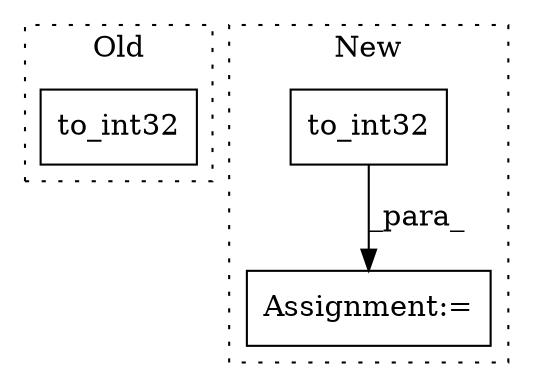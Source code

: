 digraph G {
subgraph cluster0 {
1 [label="to_int32" a="32" s="6827,6842" l="9,1" shape="box"];
label = "Old";
style="dotted";
}
subgraph cluster1 {
2 [label="to_int32" a="32" s="6571,6615" l="9,1" shape="box"];
3 [label="Assignment:=" a="7" s="7267" l="1" shape="box"];
label = "New";
style="dotted";
}
2 -> 3 [label="_para_"];
}